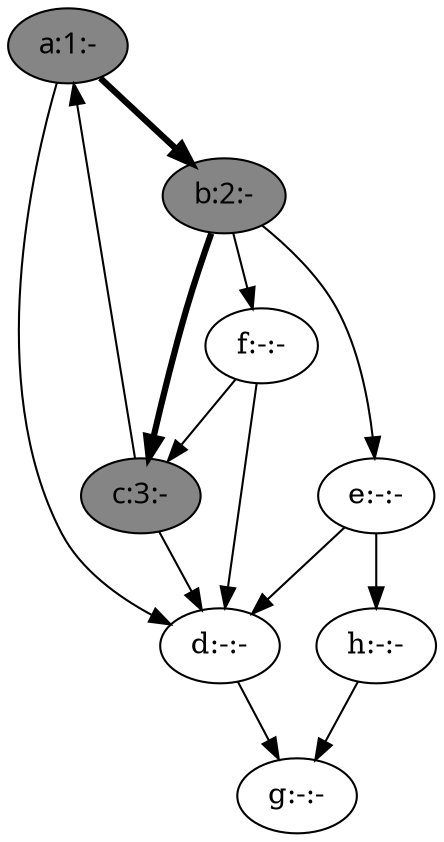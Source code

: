Digraph {
a [ label="a:1:-" style=filled fontname="time-bold" fillcolor=gray52 ];
b [ label="b:2:-" style=filled fontname="time-bold" fillcolor=gray52 ];
c [ label="c:3:-" style=filled fontname="time-bold" fillcolor=gray52 ];
d [ label="d:-:-" ];
e [ label="e:-:-" ];
f [ label="f:-:-" ];
g [ label="g:-:-" ];
h [ label="h:-:-" ];
a->b[label="", penwidth=3];
a->d[label="", penwidth=1];
b->c[label="", penwidth=3];
b->e[label="", penwidth=1];
b->f[label="", penwidth=1];
c->a[label="", penwidth=1];
c->d[label="", penwidth=1];
d->g[label="", penwidth=1];
e->d[label="", penwidth=1];
e->h[label="", penwidth=1];
f->c[label="", penwidth=1];
f->d[label="", penwidth=1];
h->g[label="", penwidth=1];
}